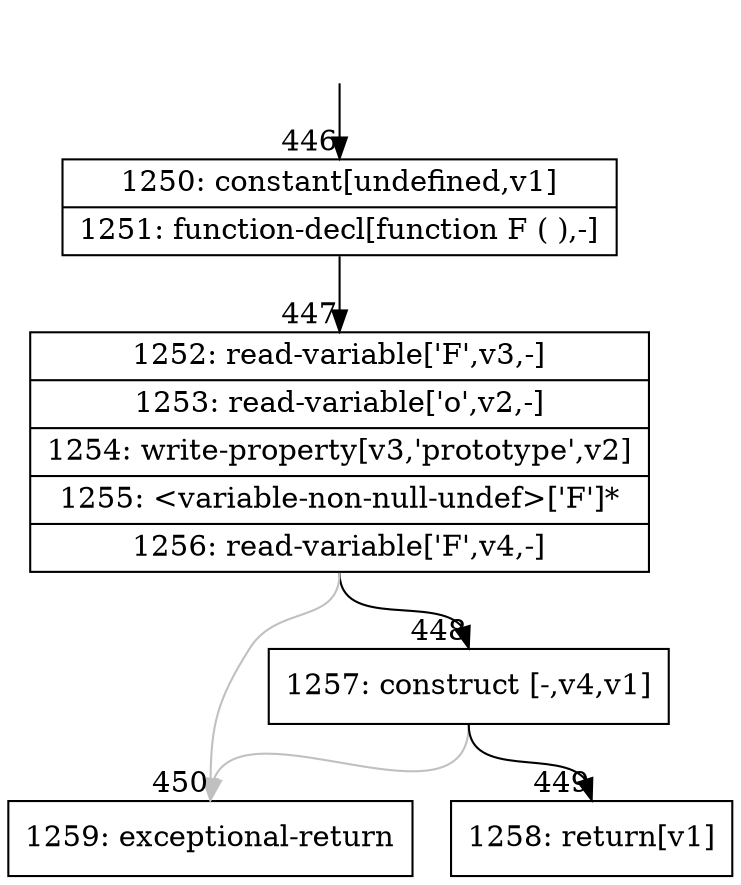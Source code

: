 digraph {
rankdir="TD"
BB_entry46[shape=none,label=""];
BB_entry46 -> BB446 [tailport=s, headport=n, headlabel="    446"]
BB446 [shape=record label="{1250: constant[undefined,v1]|1251: function-decl[function F ( ),-]}" ] 
BB446 -> BB447 [tailport=s, headport=n, headlabel="      447"]
BB447 [shape=record label="{1252: read-variable['F',v3,-]|1253: read-variable['o',v2,-]|1254: write-property[v3,'prototype',v2]|1255: \<variable-non-null-undef\>['F']*|1256: read-variable['F',v4,-]}" ] 
BB447 -> BB448 [tailport=s, headport=n, headlabel="      448"]
BB447 -> BB450 [tailport=s, headport=n, color=gray, headlabel="      450"]
BB448 [shape=record label="{1257: construct [-,v4,v1]}" ] 
BB448 -> BB449 [tailport=s, headport=n, headlabel="      449"]
BB448 -> BB450 [tailport=s, headport=n, color=gray]
BB449 [shape=record label="{1258: return[v1]}" ] 
BB450 [shape=record label="{1259: exceptional-return}" ] 
//#$~ 359
}
